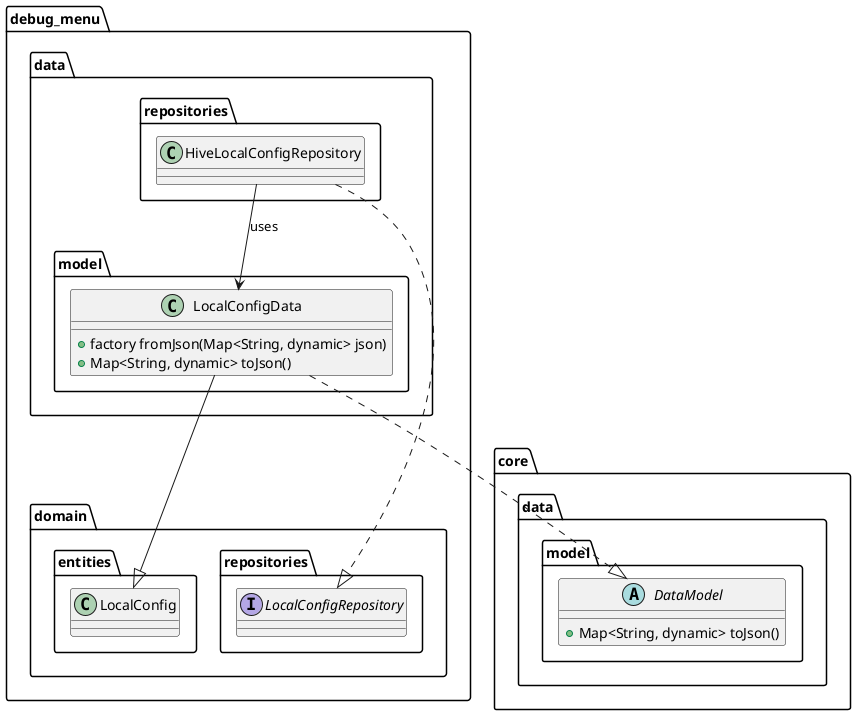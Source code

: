 @startuml debug_menu_data_layer_class_diagram

package debug_menu {
        package data {
            package repositories {
                class HiveLocalConfigRepository {}
            }

            package model {
                class LocalConfigData {
                    + factory fromJson(Map<String, dynamic> json)
                    + Map<String, dynamic> toJson()
                }
            }
        }

        package domain.repositories {
            interface LocalConfigRepository {}
        }

        package domain.entities {
            class LocalConfig {}
        }

}

package core.data.model {
    abstract class DataModel {
        + Map<String, dynamic> toJson()
    }
}

HiveLocalConfigRepository --> LocalConfigData : uses
HiveLocalConfigRepository ..|> LocalConfigRepository

LocalConfigData ..|> DataModel
LocalConfigData --|> LocalConfig

@enduml

